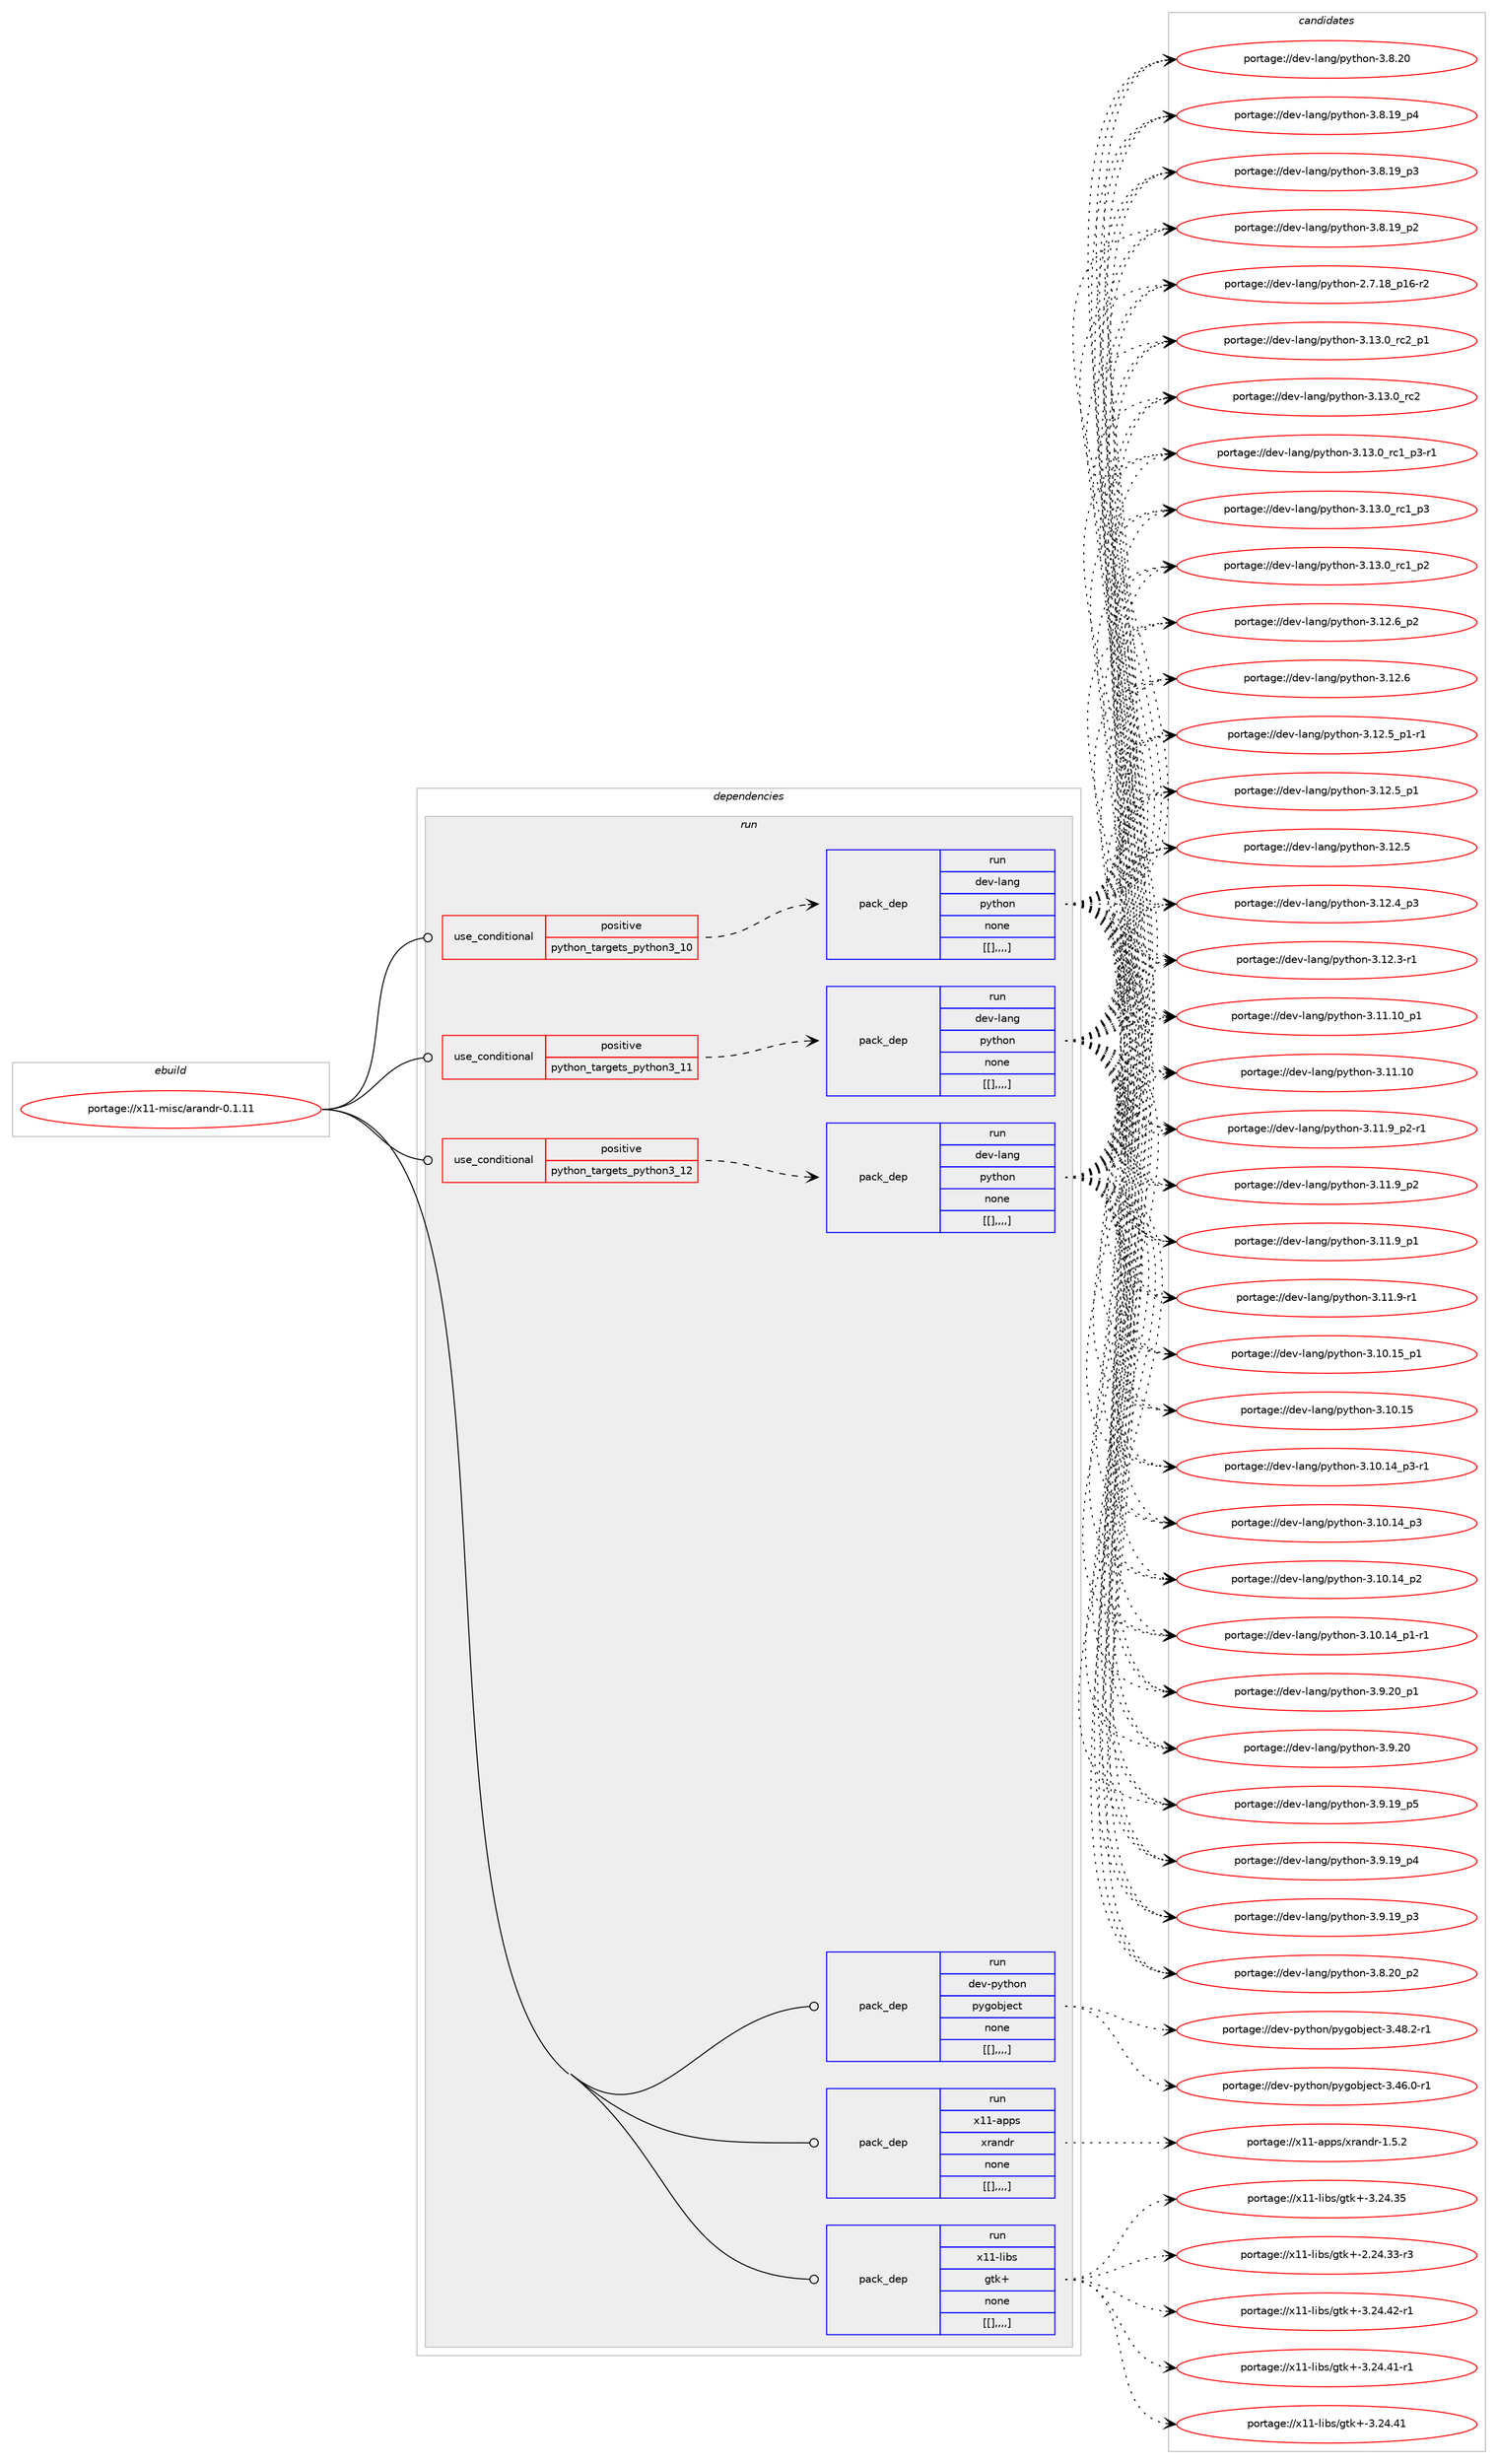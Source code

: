 digraph prolog {

# *************
# Graph options
# *************

newrank=true;
concentrate=true;
compound=true;
graph [rankdir=LR,fontname=Helvetica,fontsize=10,ranksep=1.5];#, ranksep=2.5, nodesep=0.2];
edge  [arrowhead=vee];
node  [fontname=Helvetica,fontsize=10];

# **********
# The ebuild
# **********

subgraph cluster_leftcol {
color=gray;
label=<<i>ebuild</i>>;
id [label="portage://x11-misc/arandr-0.1.11", color=red, width=4, href="../x11-misc/arandr-0.1.11.svg"];
}

# ****************
# The dependencies
# ****************

subgraph cluster_midcol {
color=gray;
label=<<i>dependencies</i>>;
subgraph cluster_compile {
fillcolor="#eeeeee";
style=filled;
label=<<i>compile</i>>;
}
subgraph cluster_compileandrun {
fillcolor="#eeeeee";
style=filled;
label=<<i>compile and run</i>>;
}
subgraph cluster_run {
fillcolor="#eeeeee";
style=filled;
label=<<i>run</i>>;
subgraph cond127391 {
dependency473727 [label=<<TABLE BORDER="0" CELLBORDER="1" CELLSPACING="0" CELLPADDING="4"><TR><TD ROWSPAN="3" CELLPADDING="10">use_conditional</TD></TR><TR><TD>positive</TD></TR><TR><TD>python_targets_python3_10</TD></TR></TABLE>>, shape=none, color=red];
subgraph pack342931 {
dependency473728 [label=<<TABLE BORDER="0" CELLBORDER="1" CELLSPACING="0" CELLPADDING="4" WIDTH="220"><TR><TD ROWSPAN="6" CELLPADDING="30">pack_dep</TD></TR><TR><TD WIDTH="110">run</TD></TR><TR><TD>dev-lang</TD></TR><TR><TD>python</TD></TR><TR><TD>none</TD></TR><TR><TD>[[],,,,]</TD></TR></TABLE>>, shape=none, color=blue];
}
dependency473727:e -> dependency473728:w [weight=20,style="dashed",arrowhead="vee"];
}
id:e -> dependency473727:w [weight=20,style="solid",arrowhead="odot"];
subgraph cond127392 {
dependency473729 [label=<<TABLE BORDER="0" CELLBORDER="1" CELLSPACING="0" CELLPADDING="4"><TR><TD ROWSPAN="3" CELLPADDING="10">use_conditional</TD></TR><TR><TD>positive</TD></TR><TR><TD>python_targets_python3_11</TD></TR></TABLE>>, shape=none, color=red];
subgraph pack342932 {
dependency473730 [label=<<TABLE BORDER="0" CELLBORDER="1" CELLSPACING="0" CELLPADDING="4" WIDTH="220"><TR><TD ROWSPAN="6" CELLPADDING="30">pack_dep</TD></TR><TR><TD WIDTH="110">run</TD></TR><TR><TD>dev-lang</TD></TR><TR><TD>python</TD></TR><TR><TD>none</TD></TR><TR><TD>[[],,,,]</TD></TR></TABLE>>, shape=none, color=blue];
}
dependency473729:e -> dependency473730:w [weight=20,style="dashed",arrowhead="vee"];
}
id:e -> dependency473729:w [weight=20,style="solid",arrowhead="odot"];
subgraph cond127393 {
dependency473731 [label=<<TABLE BORDER="0" CELLBORDER="1" CELLSPACING="0" CELLPADDING="4"><TR><TD ROWSPAN="3" CELLPADDING="10">use_conditional</TD></TR><TR><TD>positive</TD></TR><TR><TD>python_targets_python3_12</TD></TR></TABLE>>, shape=none, color=red];
subgraph pack342933 {
dependency473732 [label=<<TABLE BORDER="0" CELLBORDER="1" CELLSPACING="0" CELLPADDING="4" WIDTH="220"><TR><TD ROWSPAN="6" CELLPADDING="30">pack_dep</TD></TR><TR><TD WIDTH="110">run</TD></TR><TR><TD>dev-lang</TD></TR><TR><TD>python</TD></TR><TR><TD>none</TD></TR><TR><TD>[[],,,,]</TD></TR></TABLE>>, shape=none, color=blue];
}
dependency473731:e -> dependency473732:w [weight=20,style="dashed",arrowhead="vee"];
}
id:e -> dependency473731:w [weight=20,style="solid",arrowhead="odot"];
subgraph pack342934 {
dependency473733 [label=<<TABLE BORDER="0" CELLBORDER="1" CELLSPACING="0" CELLPADDING="4" WIDTH="220"><TR><TD ROWSPAN="6" CELLPADDING="30">pack_dep</TD></TR><TR><TD WIDTH="110">run</TD></TR><TR><TD>dev-python</TD></TR><TR><TD>pygobject</TD></TR><TR><TD>none</TD></TR><TR><TD>[[],,,,]</TD></TR></TABLE>>, shape=none, color=blue];
}
id:e -> dependency473733:w [weight=20,style="solid",arrowhead="odot"];
subgraph pack342935 {
dependency473734 [label=<<TABLE BORDER="0" CELLBORDER="1" CELLSPACING="0" CELLPADDING="4" WIDTH="220"><TR><TD ROWSPAN="6" CELLPADDING="30">pack_dep</TD></TR><TR><TD WIDTH="110">run</TD></TR><TR><TD>x11-apps</TD></TR><TR><TD>xrandr</TD></TR><TR><TD>none</TD></TR><TR><TD>[[],,,,]</TD></TR></TABLE>>, shape=none, color=blue];
}
id:e -> dependency473734:w [weight=20,style="solid",arrowhead="odot"];
subgraph pack342936 {
dependency473735 [label=<<TABLE BORDER="0" CELLBORDER="1" CELLSPACING="0" CELLPADDING="4" WIDTH="220"><TR><TD ROWSPAN="6" CELLPADDING="30">pack_dep</TD></TR><TR><TD WIDTH="110">run</TD></TR><TR><TD>x11-libs</TD></TR><TR><TD>gtk+</TD></TR><TR><TD>none</TD></TR><TR><TD>[[],,,,]</TD></TR></TABLE>>, shape=none, color=blue];
}
id:e -> dependency473735:w [weight=20,style="solid",arrowhead="odot"];
}
}

# **************
# The candidates
# **************

subgraph cluster_choices {
rank=same;
color=gray;
label=<<i>candidates</i>>;

subgraph choice342931 {
color=black;
nodesep=1;
choice100101118451089711010347112121116104111110455146495146489511499509511249 [label="portage://dev-lang/python-3.13.0_rc2_p1", color=red, width=4,href="../dev-lang/python-3.13.0_rc2_p1.svg"];
choice10010111845108971101034711212111610411111045514649514648951149950 [label="portage://dev-lang/python-3.13.0_rc2", color=red, width=4,href="../dev-lang/python-3.13.0_rc2.svg"];
choice1001011184510897110103471121211161041111104551464951464895114994995112514511449 [label="portage://dev-lang/python-3.13.0_rc1_p3-r1", color=red, width=4,href="../dev-lang/python-3.13.0_rc1_p3-r1.svg"];
choice100101118451089711010347112121116104111110455146495146489511499499511251 [label="portage://dev-lang/python-3.13.0_rc1_p3", color=red, width=4,href="../dev-lang/python-3.13.0_rc1_p3.svg"];
choice100101118451089711010347112121116104111110455146495146489511499499511250 [label="portage://dev-lang/python-3.13.0_rc1_p2", color=red, width=4,href="../dev-lang/python-3.13.0_rc1_p2.svg"];
choice100101118451089711010347112121116104111110455146495046549511250 [label="portage://dev-lang/python-3.12.6_p2", color=red, width=4,href="../dev-lang/python-3.12.6_p2.svg"];
choice10010111845108971101034711212111610411111045514649504654 [label="portage://dev-lang/python-3.12.6", color=red, width=4,href="../dev-lang/python-3.12.6.svg"];
choice1001011184510897110103471121211161041111104551464950465395112494511449 [label="portage://dev-lang/python-3.12.5_p1-r1", color=red, width=4,href="../dev-lang/python-3.12.5_p1-r1.svg"];
choice100101118451089711010347112121116104111110455146495046539511249 [label="portage://dev-lang/python-3.12.5_p1", color=red, width=4,href="../dev-lang/python-3.12.5_p1.svg"];
choice10010111845108971101034711212111610411111045514649504653 [label="portage://dev-lang/python-3.12.5", color=red, width=4,href="../dev-lang/python-3.12.5.svg"];
choice100101118451089711010347112121116104111110455146495046529511251 [label="portage://dev-lang/python-3.12.4_p3", color=red, width=4,href="../dev-lang/python-3.12.4_p3.svg"];
choice100101118451089711010347112121116104111110455146495046514511449 [label="portage://dev-lang/python-3.12.3-r1", color=red, width=4,href="../dev-lang/python-3.12.3-r1.svg"];
choice10010111845108971101034711212111610411111045514649494649489511249 [label="portage://dev-lang/python-3.11.10_p1", color=red, width=4,href="../dev-lang/python-3.11.10_p1.svg"];
choice1001011184510897110103471121211161041111104551464949464948 [label="portage://dev-lang/python-3.11.10", color=red, width=4,href="../dev-lang/python-3.11.10.svg"];
choice1001011184510897110103471121211161041111104551464949465795112504511449 [label="portage://dev-lang/python-3.11.9_p2-r1", color=red, width=4,href="../dev-lang/python-3.11.9_p2-r1.svg"];
choice100101118451089711010347112121116104111110455146494946579511250 [label="portage://dev-lang/python-3.11.9_p2", color=red, width=4,href="../dev-lang/python-3.11.9_p2.svg"];
choice100101118451089711010347112121116104111110455146494946579511249 [label="portage://dev-lang/python-3.11.9_p1", color=red, width=4,href="../dev-lang/python-3.11.9_p1.svg"];
choice100101118451089711010347112121116104111110455146494946574511449 [label="portage://dev-lang/python-3.11.9-r1", color=red, width=4,href="../dev-lang/python-3.11.9-r1.svg"];
choice10010111845108971101034711212111610411111045514649484649539511249 [label="portage://dev-lang/python-3.10.15_p1", color=red, width=4,href="../dev-lang/python-3.10.15_p1.svg"];
choice1001011184510897110103471121211161041111104551464948464953 [label="portage://dev-lang/python-3.10.15", color=red, width=4,href="../dev-lang/python-3.10.15.svg"];
choice100101118451089711010347112121116104111110455146494846495295112514511449 [label="portage://dev-lang/python-3.10.14_p3-r1", color=red, width=4,href="../dev-lang/python-3.10.14_p3-r1.svg"];
choice10010111845108971101034711212111610411111045514649484649529511251 [label="portage://dev-lang/python-3.10.14_p3", color=red, width=4,href="../dev-lang/python-3.10.14_p3.svg"];
choice10010111845108971101034711212111610411111045514649484649529511250 [label="portage://dev-lang/python-3.10.14_p2", color=red, width=4,href="../dev-lang/python-3.10.14_p2.svg"];
choice100101118451089711010347112121116104111110455146494846495295112494511449 [label="portage://dev-lang/python-3.10.14_p1-r1", color=red, width=4,href="../dev-lang/python-3.10.14_p1-r1.svg"];
choice100101118451089711010347112121116104111110455146574650489511249 [label="portage://dev-lang/python-3.9.20_p1", color=red, width=4,href="../dev-lang/python-3.9.20_p1.svg"];
choice10010111845108971101034711212111610411111045514657465048 [label="portage://dev-lang/python-3.9.20", color=red, width=4,href="../dev-lang/python-3.9.20.svg"];
choice100101118451089711010347112121116104111110455146574649579511253 [label="portage://dev-lang/python-3.9.19_p5", color=red, width=4,href="../dev-lang/python-3.9.19_p5.svg"];
choice100101118451089711010347112121116104111110455146574649579511252 [label="portage://dev-lang/python-3.9.19_p4", color=red, width=4,href="../dev-lang/python-3.9.19_p4.svg"];
choice100101118451089711010347112121116104111110455146574649579511251 [label="portage://dev-lang/python-3.9.19_p3", color=red, width=4,href="../dev-lang/python-3.9.19_p3.svg"];
choice100101118451089711010347112121116104111110455146564650489511250 [label="portage://dev-lang/python-3.8.20_p2", color=red, width=4,href="../dev-lang/python-3.8.20_p2.svg"];
choice10010111845108971101034711212111610411111045514656465048 [label="portage://dev-lang/python-3.8.20", color=red, width=4,href="../dev-lang/python-3.8.20.svg"];
choice100101118451089711010347112121116104111110455146564649579511252 [label="portage://dev-lang/python-3.8.19_p4", color=red, width=4,href="../dev-lang/python-3.8.19_p4.svg"];
choice100101118451089711010347112121116104111110455146564649579511251 [label="portage://dev-lang/python-3.8.19_p3", color=red, width=4,href="../dev-lang/python-3.8.19_p3.svg"];
choice100101118451089711010347112121116104111110455146564649579511250 [label="portage://dev-lang/python-3.8.19_p2", color=red, width=4,href="../dev-lang/python-3.8.19_p2.svg"];
choice100101118451089711010347112121116104111110455046554649569511249544511450 [label="portage://dev-lang/python-2.7.18_p16-r2", color=red, width=4,href="../dev-lang/python-2.7.18_p16-r2.svg"];
dependency473728:e -> choice100101118451089711010347112121116104111110455146495146489511499509511249:w [style=dotted,weight="100"];
dependency473728:e -> choice10010111845108971101034711212111610411111045514649514648951149950:w [style=dotted,weight="100"];
dependency473728:e -> choice1001011184510897110103471121211161041111104551464951464895114994995112514511449:w [style=dotted,weight="100"];
dependency473728:e -> choice100101118451089711010347112121116104111110455146495146489511499499511251:w [style=dotted,weight="100"];
dependency473728:e -> choice100101118451089711010347112121116104111110455146495146489511499499511250:w [style=dotted,weight="100"];
dependency473728:e -> choice100101118451089711010347112121116104111110455146495046549511250:w [style=dotted,weight="100"];
dependency473728:e -> choice10010111845108971101034711212111610411111045514649504654:w [style=dotted,weight="100"];
dependency473728:e -> choice1001011184510897110103471121211161041111104551464950465395112494511449:w [style=dotted,weight="100"];
dependency473728:e -> choice100101118451089711010347112121116104111110455146495046539511249:w [style=dotted,weight="100"];
dependency473728:e -> choice10010111845108971101034711212111610411111045514649504653:w [style=dotted,weight="100"];
dependency473728:e -> choice100101118451089711010347112121116104111110455146495046529511251:w [style=dotted,weight="100"];
dependency473728:e -> choice100101118451089711010347112121116104111110455146495046514511449:w [style=dotted,weight="100"];
dependency473728:e -> choice10010111845108971101034711212111610411111045514649494649489511249:w [style=dotted,weight="100"];
dependency473728:e -> choice1001011184510897110103471121211161041111104551464949464948:w [style=dotted,weight="100"];
dependency473728:e -> choice1001011184510897110103471121211161041111104551464949465795112504511449:w [style=dotted,weight="100"];
dependency473728:e -> choice100101118451089711010347112121116104111110455146494946579511250:w [style=dotted,weight="100"];
dependency473728:e -> choice100101118451089711010347112121116104111110455146494946579511249:w [style=dotted,weight="100"];
dependency473728:e -> choice100101118451089711010347112121116104111110455146494946574511449:w [style=dotted,weight="100"];
dependency473728:e -> choice10010111845108971101034711212111610411111045514649484649539511249:w [style=dotted,weight="100"];
dependency473728:e -> choice1001011184510897110103471121211161041111104551464948464953:w [style=dotted,weight="100"];
dependency473728:e -> choice100101118451089711010347112121116104111110455146494846495295112514511449:w [style=dotted,weight="100"];
dependency473728:e -> choice10010111845108971101034711212111610411111045514649484649529511251:w [style=dotted,weight="100"];
dependency473728:e -> choice10010111845108971101034711212111610411111045514649484649529511250:w [style=dotted,weight="100"];
dependency473728:e -> choice100101118451089711010347112121116104111110455146494846495295112494511449:w [style=dotted,weight="100"];
dependency473728:e -> choice100101118451089711010347112121116104111110455146574650489511249:w [style=dotted,weight="100"];
dependency473728:e -> choice10010111845108971101034711212111610411111045514657465048:w [style=dotted,weight="100"];
dependency473728:e -> choice100101118451089711010347112121116104111110455146574649579511253:w [style=dotted,weight="100"];
dependency473728:e -> choice100101118451089711010347112121116104111110455146574649579511252:w [style=dotted,weight="100"];
dependency473728:e -> choice100101118451089711010347112121116104111110455146574649579511251:w [style=dotted,weight="100"];
dependency473728:e -> choice100101118451089711010347112121116104111110455146564650489511250:w [style=dotted,weight="100"];
dependency473728:e -> choice10010111845108971101034711212111610411111045514656465048:w [style=dotted,weight="100"];
dependency473728:e -> choice100101118451089711010347112121116104111110455146564649579511252:w [style=dotted,weight="100"];
dependency473728:e -> choice100101118451089711010347112121116104111110455146564649579511251:w [style=dotted,weight="100"];
dependency473728:e -> choice100101118451089711010347112121116104111110455146564649579511250:w [style=dotted,weight="100"];
dependency473728:e -> choice100101118451089711010347112121116104111110455046554649569511249544511450:w [style=dotted,weight="100"];
}
subgraph choice342932 {
color=black;
nodesep=1;
choice100101118451089711010347112121116104111110455146495146489511499509511249 [label="portage://dev-lang/python-3.13.0_rc2_p1", color=red, width=4,href="../dev-lang/python-3.13.0_rc2_p1.svg"];
choice10010111845108971101034711212111610411111045514649514648951149950 [label="portage://dev-lang/python-3.13.0_rc2", color=red, width=4,href="../dev-lang/python-3.13.0_rc2.svg"];
choice1001011184510897110103471121211161041111104551464951464895114994995112514511449 [label="portage://dev-lang/python-3.13.0_rc1_p3-r1", color=red, width=4,href="../dev-lang/python-3.13.0_rc1_p3-r1.svg"];
choice100101118451089711010347112121116104111110455146495146489511499499511251 [label="portage://dev-lang/python-3.13.0_rc1_p3", color=red, width=4,href="../dev-lang/python-3.13.0_rc1_p3.svg"];
choice100101118451089711010347112121116104111110455146495146489511499499511250 [label="portage://dev-lang/python-3.13.0_rc1_p2", color=red, width=4,href="../dev-lang/python-3.13.0_rc1_p2.svg"];
choice100101118451089711010347112121116104111110455146495046549511250 [label="portage://dev-lang/python-3.12.6_p2", color=red, width=4,href="../dev-lang/python-3.12.6_p2.svg"];
choice10010111845108971101034711212111610411111045514649504654 [label="portage://dev-lang/python-3.12.6", color=red, width=4,href="../dev-lang/python-3.12.6.svg"];
choice1001011184510897110103471121211161041111104551464950465395112494511449 [label="portage://dev-lang/python-3.12.5_p1-r1", color=red, width=4,href="../dev-lang/python-3.12.5_p1-r1.svg"];
choice100101118451089711010347112121116104111110455146495046539511249 [label="portage://dev-lang/python-3.12.5_p1", color=red, width=4,href="../dev-lang/python-3.12.5_p1.svg"];
choice10010111845108971101034711212111610411111045514649504653 [label="portage://dev-lang/python-3.12.5", color=red, width=4,href="../dev-lang/python-3.12.5.svg"];
choice100101118451089711010347112121116104111110455146495046529511251 [label="portage://dev-lang/python-3.12.4_p3", color=red, width=4,href="../dev-lang/python-3.12.4_p3.svg"];
choice100101118451089711010347112121116104111110455146495046514511449 [label="portage://dev-lang/python-3.12.3-r1", color=red, width=4,href="../dev-lang/python-3.12.3-r1.svg"];
choice10010111845108971101034711212111610411111045514649494649489511249 [label="portage://dev-lang/python-3.11.10_p1", color=red, width=4,href="../dev-lang/python-3.11.10_p1.svg"];
choice1001011184510897110103471121211161041111104551464949464948 [label="portage://dev-lang/python-3.11.10", color=red, width=4,href="../dev-lang/python-3.11.10.svg"];
choice1001011184510897110103471121211161041111104551464949465795112504511449 [label="portage://dev-lang/python-3.11.9_p2-r1", color=red, width=4,href="../dev-lang/python-3.11.9_p2-r1.svg"];
choice100101118451089711010347112121116104111110455146494946579511250 [label="portage://dev-lang/python-3.11.9_p2", color=red, width=4,href="../dev-lang/python-3.11.9_p2.svg"];
choice100101118451089711010347112121116104111110455146494946579511249 [label="portage://dev-lang/python-3.11.9_p1", color=red, width=4,href="../dev-lang/python-3.11.9_p1.svg"];
choice100101118451089711010347112121116104111110455146494946574511449 [label="portage://dev-lang/python-3.11.9-r1", color=red, width=4,href="../dev-lang/python-3.11.9-r1.svg"];
choice10010111845108971101034711212111610411111045514649484649539511249 [label="portage://dev-lang/python-3.10.15_p1", color=red, width=4,href="../dev-lang/python-3.10.15_p1.svg"];
choice1001011184510897110103471121211161041111104551464948464953 [label="portage://dev-lang/python-3.10.15", color=red, width=4,href="../dev-lang/python-3.10.15.svg"];
choice100101118451089711010347112121116104111110455146494846495295112514511449 [label="portage://dev-lang/python-3.10.14_p3-r1", color=red, width=4,href="../dev-lang/python-3.10.14_p3-r1.svg"];
choice10010111845108971101034711212111610411111045514649484649529511251 [label="portage://dev-lang/python-3.10.14_p3", color=red, width=4,href="../dev-lang/python-3.10.14_p3.svg"];
choice10010111845108971101034711212111610411111045514649484649529511250 [label="portage://dev-lang/python-3.10.14_p2", color=red, width=4,href="../dev-lang/python-3.10.14_p2.svg"];
choice100101118451089711010347112121116104111110455146494846495295112494511449 [label="portage://dev-lang/python-3.10.14_p1-r1", color=red, width=4,href="../dev-lang/python-3.10.14_p1-r1.svg"];
choice100101118451089711010347112121116104111110455146574650489511249 [label="portage://dev-lang/python-3.9.20_p1", color=red, width=4,href="../dev-lang/python-3.9.20_p1.svg"];
choice10010111845108971101034711212111610411111045514657465048 [label="portage://dev-lang/python-3.9.20", color=red, width=4,href="../dev-lang/python-3.9.20.svg"];
choice100101118451089711010347112121116104111110455146574649579511253 [label="portage://dev-lang/python-3.9.19_p5", color=red, width=4,href="../dev-lang/python-3.9.19_p5.svg"];
choice100101118451089711010347112121116104111110455146574649579511252 [label="portage://dev-lang/python-3.9.19_p4", color=red, width=4,href="../dev-lang/python-3.9.19_p4.svg"];
choice100101118451089711010347112121116104111110455146574649579511251 [label="portage://dev-lang/python-3.9.19_p3", color=red, width=4,href="../dev-lang/python-3.9.19_p3.svg"];
choice100101118451089711010347112121116104111110455146564650489511250 [label="portage://dev-lang/python-3.8.20_p2", color=red, width=4,href="../dev-lang/python-3.8.20_p2.svg"];
choice10010111845108971101034711212111610411111045514656465048 [label="portage://dev-lang/python-3.8.20", color=red, width=4,href="../dev-lang/python-3.8.20.svg"];
choice100101118451089711010347112121116104111110455146564649579511252 [label="portage://dev-lang/python-3.8.19_p4", color=red, width=4,href="../dev-lang/python-3.8.19_p4.svg"];
choice100101118451089711010347112121116104111110455146564649579511251 [label="portage://dev-lang/python-3.8.19_p3", color=red, width=4,href="../dev-lang/python-3.8.19_p3.svg"];
choice100101118451089711010347112121116104111110455146564649579511250 [label="portage://dev-lang/python-3.8.19_p2", color=red, width=4,href="../dev-lang/python-3.8.19_p2.svg"];
choice100101118451089711010347112121116104111110455046554649569511249544511450 [label="portage://dev-lang/python-2.7.18_p16-r2", color=red, width=4,href="../dev-lang/python-2.7.18_p16-r2.svg"];
dependency473730:e -> choice100101118451089711010347112121116104111110455146495146489511499509511249:w [style=dotted,weight="100"];
dependency473730:e -> choice10010111845108971101034711212111610411111045514649514648951149950:w [style=dotted,weight="100"];
dependency473730:e -> choice1001011184510897110103471121211161041111104551464951464895114994995112514511449:w [style=dotted,weight="100"];
dependency473730:e -> choice100101118451089711010347112121116104111110455146495146489511499499511251:w [style=dotted,weight="100"];
dependency473730:e -> choice100101118451089711010347112121116104111110455146495146489511499499511250:w [style=dotted,weight="100"];
dependency473730:e -> choice100101118451089711010347112121116104111110455146495046549511250:w [style=dotted,weight="100"];
dependency473730:e -> choice10010111845108971101034711212111610411111045514649504654:w [style=dotted,weight="100"];
dependency473730:e -> choice1001011184510897110103471121211161041111104551464950465395112494511449:w [style=dotted,weight="100"];
dependency473730:e -> choice100101118451089711010347112121116104111110455146495046539511249:w [style=dotted,weight="100"];
dependency473730:e -> choice10010111845108971101034711212111610411111045514649504653:w [style=dotted,weight="100"];
dependency473730:e -> choice100101118451089711010347112121116104111110455146495046529511251:w [style=dotted,weight="100"];
dependency473730:e -> choice100101118451089711010347112121116104111110455146495046514511449:w [style=dotted,weight="100"];
dependency473730:e -> choice10010111845108971101034711212111610411111045514649494649489511249:w [style=dotted,weight="100"];
dependency473730:e -> choice1001011184510897110103471121211161041111104551464949464948:w [style=dotted,weight="100"];
dependency473730:e -> choice1001011184510897110103471121211161041111104551464949465795112504511449:w [style=dotted,weight="100"];
dependency473730:e -> choice100101118451089711010347112121116104111110455146494946579511250:w [style=dotted,weight="100"];
dependency473730:e -> choice100101118451089711010347112121116104111110455146494946579511249:w [style=dotted,weight="100"];
dependency473730:e -> choice100101118451089711010347112121116104111110455146494946574511449:w [style=dotted,weight="100"];
dependency473730:e -> choice10010111845108971101034711212111610411111045514649484649539511249:w [style=dotted,weight="100"];
dependency473730:e -> choice1001011184510897110103471121211161041111104551464948464953:w [style=dotted,weight="100"];
dependency473730:e -> choice100101118451089711010347112121116104111110455146494846495295112514511449:w [style=dotted,weight="100"];
dependency473730:e -> choice10010111845108971101034711212111610411111045514649484649529511251:w [style=dotted,weight="100"];
dependency473730:e -> choice10010111845108971101034711212111610411111045514649484649529511250:w [style=dotted,weight="100"];
dependency473730:e -> choice100101118451089711010347112121116104111110455146494846495295112494511449:w [style=dotted,weight="100"];
dependency473730:e -> choice100101118451089711010347112121116104111110455146574650489511249:w [style=dotted,weight="100"];
dependency473730:e -> choice10010111845108971101034711212111610411111045514657465048:w [style=dotted,weight="100"];
dependency473730:e -> choice100101118451089711010347112121116104111110455146574649579511253:w [style=dotted,weight="100"];
dependency473730:e -> choice100101118451089711010347112121116104111110455146574649579511252:w [style=dotted,weight="100"];
dependency473730:e -> choice100101118451089711010347112121116104111110455146574649579511251:w [style=dotted,weight="100"];
dependency473730:e -> choice100101118451089711010347112121116104111110455146564650489511250:w [style=dotted,weight="100"];
dependency473730:e -> choice10010111845108971101034711212111610411111045514656465048:w [style=dotted,weight="100"];
dependency473730:e -> choice100101118451089711010347112121116104111110455146564649579511252:w [style=dotted,weight="100"];
dependency473730:e -> choice100101118451089711010347112121116104111110455146564649579511251:w [style=dotted,weight="100"];
dependency473730:e -> choice100101118451089711010347112121116104111110455146564649579511250:w [style=dotted,weight="100"];
dependency473730:e -> choice100101118451089711010347112121116104111110455046554649569511249544511450:w [style=dotted,weight="100"];
}
subgraph choice342933 {
color=black;
nodesep=1;
choice100101118451089711010347112121116104111110455146495146489511499509511249 [label="portage://dev-lang/python-3.13.0_rc2_p1", color=red, width=4,href="../dev-lang/python-3.13.0_rc2_p1.svg"];
choice10010111845108971101034711212111610411111045514649514648951149950 [label="portage://dev-lang/python-3.13.0_rc2", color=red, width=4,href="../dev-lang/python-3.13.0_rc2.svg"];
choice1001011184510897110103471121211161041111104551464951464895114994995112514511449 [label="portage://dev-lang/python-3.13.0_rc1_p3-r1", color=red, width=4,href="../dev-lang/python-3.13.0_rc1_p3-r1.svg"];
choice100101118451089711010347112121116104111110455146495146489511499499511251 [label="portage://dev-lang/python-3.13.0_rc1_p3", color=red, width=4,href="../dev-lang/python-3.13.0_rc1_p3.svg"];
choice100101118451089711010347112121116104111110455146495146489511499499511250 [label="portage://dev-lang/python-3.13.0_rc1_p2", color=red, width=4,href="../dev-lang/python-3.13.0_rc1_p2.svg"];
choice100101118451089711010347112121116104111110455146495046549511250 [label="portage://dev-lang/python-3.12.6_p2", color=red, width=4,href="../dev-lang/python-3.12.6_p2.svg"];
choice10010111845108971101034711212111610411111045514649504654 [label="portage://dev-lang/python-3.12.6", color=red, width=4,href="../dev-lang/python-3.12.6.svg"];
choice1001011184510897110103471121211161041111104551464950465395112494511449 [label="portage://dev-lang/python-3.12.5_p1-r1", color=red, width=4,href="../dev-lang/python-3.12.5_p1-r1.svg"];
choice100101118451089711010347112121116104111110455146495046539511249 [label="portage://dev-lang/python-3.12.5_p1", color=red, width=4,href="../dev-lang/python-3.12.5_p1.svg"];
choice10010111845108971101034711212111610411111045514649504653 [label="portage://dev-lang/python-3.12.5", color=red, width=4,href="../dev-lang/python-3.12.5.svg"];
choice100101118451089711010347112121116104111110455146495046529511251 [label="portage://dev-lang/python-3.12.4_p3", color=red, width=4,href="../dev-lang/python-3.12.4_p3.svg"];
choice100101118451089711010347112121116104111110455146495046514511449 [label="portage://dev-lang/python-3.12.3-r1", color=red, width=4,href="../dev-lang/python-3.12.3-r1.svg"];
choice10010111845108971101034711212111610411111045514649494649489511249 [label="portage://dev-lang/python-3.11.10_p1", color=red, width=4,href="../dev-lang/python-3.11.10_p1.svg"];
choice1001011184510897110103471121211161041111104551464949464948 [label="portage://dev-lang/python-3.11.10", color=red, width=4,href="../dev-lang/python-3.11.10.svg"];
choice1001011184510897110103471121211161041111104551464949465795112504511449 [label="portage://dev-lang/python-3.11.9_p2-r1", color=red, width=4,href="../dev-lang/python-3.11.9_p2-r1.svg"];
choice100101118451089711010347112121116104111110455146494946579511250 [label="portage://dev-lang/python-3.11.9_p2", color=red, width=4,href="../dev-lang/python-3.11.9_p2.svg"];
choice100101118451089711010347112121116104111110455146494946579511249 [label="portage://dev-lang/python-3.11.9_p1", color=red, width=4,href="../dev-lang/python-3.11.9_p1.svg"];
choice100101118451089711010347112121116104111110455146494946574511449 [label="portage://dev-lang/python-3.11.9-r1", color=red, width=4,href="../dev-lang/python-3.11.9-r1.svg"];
choice10010111845108971101034711212111610411111045514649484649539511249 [label="portage://dev-lang/python-3.10.15_p1", color=red, width=4,href="../dev-lang/python-3.10.15_p1.svg"];
choice1001011184510897110103471121211161041111104551464948464953 [label="portage://dev-lang/python-3.10.15", color=red, width=4,href="../dev-lang/python-3.10.15.svg"];
choice100101118451089711010347112121116104111110455146494846495295112514511449 [label="portage://dev-lang/python-3.10.14_p3-r1", color=red, width=4,href="../dev-lang/python-3.10.14_p3-r1.svg"];
choice10010111845108971101034711212111610411111045514649484649529511251 [label="portage://dev-lang/python-3.10.14_p3", color=red, width=4,href="../dev-lang/python-3.10.14_p3.svg"];
choice10010111845108971101034711212111610411111045514649484649529511250 [label="portage://dev-lang/python-3.10.14_p2", color=red, width=4,href="../dev-lang/python-3.10.14_p2.svg"];
choice100101118451089711010347112121116104111110455146494846495295112494511449 [label="portage://dev-lang/python-3.10.14_p1-r1", color=red, width=4,href="../dev-lang/python-3.10.14_p1-r1.svg"];
choice100101118451089711010347112121116104111110455146574650489511249 [label="portage://dev-lang/python-3.9.20_p1", color=red, width=4,href="../dev-lang/python-3.9.20_p1.svg"];
choice10010111845108971101034711212111610411111045514657465048 [label="portage://dev-lang/python-3.9.20", color=red, width=4,href="../dev-lang/python-3.9.20.svg"];
choice100101118451089711010347112121116104111110455146574649579511253 [label="portage://dev-lang/python-3.9.19_p5", color=red, width=4,href="../dev-lang/python-3.9.19_p5.svg"];
choice100101118451089711010347112121116104111110455146574649579511252 [label="portage://dev-lang/python-3.9.19_p4", color=red, width=4,href="../dev-lang/python-3.9.19_p4.svg"];
choice100101118451089711010347112121116104111110455146574649579511251 [label="portage://dev-lang/python-3.9.19_p3", color=red, width=4,href="../dev-lang/python-3.9.19_p3.svg"];
choice100101118451089711010347112121116104111110455146564650489511250 [label="portage://dev-lang/python-3.8.20_p2", color=red, width=4,href="../dev-lang/python-3.8.20_p2.svg"];
choice10010111845108971101034711212111610411111045514656465048 [label="portage://dev-lang/python-3.8.20", color=red, width=4,href="../dev-lang/python-3.8.20.svg"];
choice100101118451089711010347112121116104111110455146564649579511252 [label="portage://dev-lang/python-3.8.19_p4", color=red, width=4,href="../dev-lang/python-3.8.19_p4.svg"];
choice100101118451089711010347112121116104111110455146564649579511251 [label="portage://dev-lang/python-3.8.19_p3", color=red, width=4,href="../dev-lang/python-3.8.19_p3.svg"];
choice100101118451089711010347112121116104111110455146564649579511250 [label="portage://dev-lang/python-3.8.19_p2", color=red, width=4,href="../dev-lang/python-3.8.19_p2.svg"];
choice100101118451089711010347112121116104111110455046554649569511249544511450 [label="portage://dev-lang/python-2.7.18_p16-r2", color=red, width=4,href="../dev-lang/python-2.7.18_p16-r2.svg"];
dependency473732:e -> choice100101118451089711010347112121116104111110455146495146489511499509511249:w [style=dotted,weight="100"];
dependency473732:e -> choice10010111845108971101034711212111610411111045514649514648951149950:w [style=dotted,weight="100"];
dependency473732:e -> choice1001011184510897110103471121211161041111104551464951464895114994995112514511449:w [style=dotted,weight="100"];
dependency473732:e -> choice100101118451089711010347112121116104111110455146495146489511499499511251:w [style=dotted,weight="100"];
dependency473732:e -> choice100101118451089711010347112121116104111110455146495146489511499499511250:w [style=dotted,weight="100"];
dependency473732:e -> choice100101118451089711010347112121116104111110455146495046549511250:w [style=dotted,weight="100"];
dependency473732:e -> choice10010111845108971101034711212111610411111045514649504654:w [style=dotted,weight="100"];
dependency473732:e -> choice1001011184510897110103471121211161041111104551464950465395112494511449:w [style=dotted,weight="100"];
dependency473732:e -> choice100101118451089711010347112121116104111110455146495046539511249:w [style=dotted,weight="100"];
dependency473732:e -> choice10010111845108971101034711212111610411111045514649504653:w [style=dotted,weight="100"];
dependency473732:e -> choice100101118451089711010347112121116104111110455146495046529511251:w [style=dotted,weight="100"];
dependency473732:e -> choice100101118451089711010347112121116104111110455146495046514511449:w [style=dotted,weight="100"];
dependency473732:e -> choice10010111845108971101034711212111610411111045514649494649489511249:w [style=dotted,weight="100"];
dependency473732:e -> choice1001011184510897110103471121211161041111104551464949464948:w [style=dotted,weight="100"];
dependency473732:e -> choice1001011184510897110103471121211161041111104551464949465795112504511449:w [style=dotted,weight="100"];
dependency473732:e -> choice100101118451089711010347112121116104111110455146494946579511250:w [style=dotted,weight="100"];
dependency473732:e -> choice100101118451089711010347112121116104111110455146494946579511249:w [style=dotted,weight="100"];
dependency473732:e -> choice100101118451089711010347112121116104111110455146494946574511449:w [style=dotted,weight="100"];
dependency473732:e -> choice10010111845108971101034711212111610411111045514649484649539511249:w [style=dotted,weight="100"];
dependency473732:e -> choice1001011184510897110103471121211161041111104551464948464953:w [style=dotted,weight="100"];
dependency473732:e -> choice100101118451089711010347112121116104111110455146494846495295112514511449:w [style=dotted,weight="100"];
dependency473732:e -> choice10010111845108971101034711212111610411111045514649484649529511251:w [style=dotted,weight="100"];
dependency473732:e -> choice10010111845108971101034711212111610411111045514649484649529511250:w [style=dotted,weight="100"];
dependency473732:e -> choice100101118451089711010347112121116104111110455146494846495295112494511449:w [style=dotted,weight="100"];
dependency473732:e -> choice100101118451089711010347112121116104111110455146574650489511249:w [style=dotted,weight="100"];
dependency473732:e -> choice10010111845108971101034711212111610411111045514657465048:w [style=dotted,weight="100"];
dependency473732:e -> choice100101118451089711010347112121116104111110455146574649579511253:w [style=dotted,weight="100"];
dependency473732:e -> choice100101118451089711010347112121116104111110455146574649579511252:w [style=dotted,weight="100"];
dependency473732:e -> choice100101118451089711010347112121116104111110455146574649579511251:w [style=dotted,weight="100"];
dependency473732:e -> choice100101118451089711010347112121116104111110455146564650489511250:w [style=dotted,weight="100"];
dependency473732:e -> choice10010111845108971101034711212111610411111045514656465048:w [style=dotted,weight="100"];
dependency473732:e -> choice100101118451089711010347112121116104111110455146564649579511252:w [style=dotted,weight="100"];
dependency473732:e -> choice100101118451089711010347112121116104111110455146564649579511251:w [style=dotted,weight="100"];
dependency473732:e -> choice100101118451089711010347112121116104111110455146564649579511250:w [style=dotted,weight="100"];
dependency473732:e -> choice100101118451089711010347112121116104111110455046554649569511249544511450:w [style=dotted,weight="100"];
}
subgraph choice342934 {
color=black;
nodesep=1;
choice10010111845112121116104111110471121211031119810610199116455146525646504511449 [label="portage://dev-python/pygobject-3.48.2-r1", color=red, width=4,href="../dev-python/pygobject-3.48.2-r1.svg"];
choice10010111845112121116104111110471121211031119810610199116455146525446484511449 [label="portage://dev-python/pygobject-3.46.0-r1", color=red, width=4,href="../dev-python/pygobject-3.46.0-r1.svg"];
dependency473733:e -> choice10010111845112121116104111110471121211031119810610199116455146525646504511449:w [style=dotted,weight="100"];
dependency473733:e -> choice10010111845112121116104111110471121211031119810610199116455146525446484511449:w [style=dotted,weight="100"];
}
subgraph choice342935 {
color=black;
nodesep=1;
choice120494945971121121154712011497110100114454946534650 [label="portage://x11-apps/xrandr-1.5.2", color=red, width=4,href="../x11-apps/xrandr-1.5.2.svg"];
dependency473734:e -> choice120494945971121121154712011497110100114454946534650:w [style=dotted,weight="100"];
}
subgraph choice342936 {
color=black;
nodesep=1;
choice12049494510810598115471031161074345514650524652504511449 [label="portage://x11-libs/gtk+-3.24.42-r1", color=red, width=4,href="../x11-libs/gtk+-3.24.42-r1.svg"];
choice12049494510810598115471031161074345514650524652494511449 [label="portage://x11-libs/gtk+-3.24.41-r1", color=red, width=4,href="../x11-libs/gtk+-3.24.41-r1.svg"];
choice1204949451081059811547103116107434551465052465249 [label="portage://x11-libs/gtk+-3.24.41", color=red, width=4,href="../x11-libs/gtk+-3.24.41.svg"];
choice1204949451081059811547103116107434551465052465153 [label="portage://x11-libs/gtk+-3.24.35", color=red, width=4,href="../x11-libs/gtk+-3.24.35.svg"];
choice12049494510810598115471031161074345504650524651514511451 [label="portage://x11-libs/gtk+-2.24.33-r3", color=red, width=4,href="../x11-libs/gtk+-2.24.33-r3.svg"];
dependency473735:e -> choice12049494510810598115471031161074345514650524652504511449:w [style=dotted,weight="100"];
dependency473735:e -> choice12049494510810598115471031161074345514650524652494511449:w [style=dotted,weight="100"];
dependency473735:e -> choice1204949451081059811547103116107434551465052465249:w [style=dotted,weight="100"];
dependency473735:e -> choice1204949451081059811547103116107434551465052465153:w [style=dotted,weight="100"];
dependency473735:e -> choice12049494510810598115471031161074345504650524651514511451:w [style=dotted,weight="100"];
}
}

}
